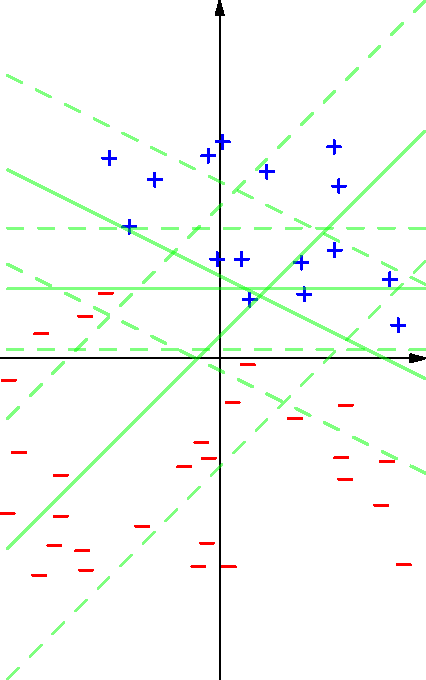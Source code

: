 import graph;
import plain;
srand(1);
size(12cm);
pair w = (1,2), v = w/length(w)^2;
real a = -4;
real d = .3;
void plus(real x, real y) { draw( (x-d,y)--(x+d,y), p=blue+1 ); draw( (x,y-d)--(x,y+d), p=blue+1 ); }
void minus(real x, real y) { draw( (x-d,y)--(x+d,y), p=red+1 ); }
typedef real func(real);
func fmake(real m, pair u) { return new real(real x) { return m*(x-u.x)+u.y; }; }
real mx=100,Mx=-100,my=100,My=-100;
for (int i = 0; i < 50; ++i) {
    real x = unitrand()*20-10, y = unitrand()*20-10;
    mx = min(x,mx); Mx = max(x,Mx); my = min(y,my); My = max(y,My);
    real v = dot(w,(x,y))+a;
    if (v >= length(w)) plus(x,y);
    else if (v <= -length(w)) minus(x,y);
}
++Mx;
minus(-5.25,3);
pair[] ws = {w,w-(3,0),w-(1,0)};
real[] rs = {8.7,30,7};
real[] bs = {-1.9,-1.25,-2};
for (int i = 0; i < 3; ++i) {
  w = ws[i];
  real r = rs[i], b = bs[i];
  func f = fmake(-w.x/w.y,b*a*v);
  func f1 = fmake(-w.x/w.y,(b*a+r)*v);
  func f2 = fmake(-w.x/w.y,(b*a-r)*v);
  draw(graph(f,mx,Mx),p=green+1+opacity(.5));
  draw(graph(f1,mx,Mx),p=green+dashed+1+opacity(.5));
  draw(graph(f2,mx,Mx),p=green+dashed+1+opacity(.5));
}

xaxis(xmax=Mx,EndArrow);
yaxis(EndArrow);
